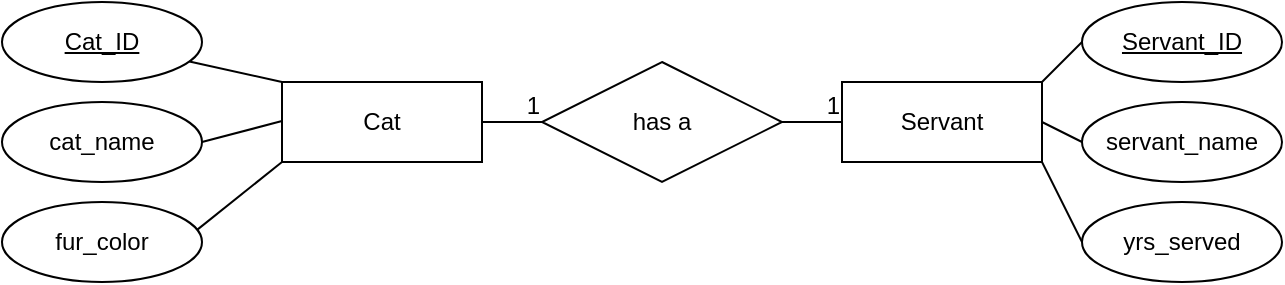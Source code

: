 <mxfile>
    <diagram id="JYx265-hGvW37lDiQo0t" name="Page-1">
        <mxGraphModel dx="548" dy="750" grid="1" gridSize="10" guides="1" tooltips="1" connect="1" arrows="1" fold="1" page="1" pageScale="1" pageWidth="850" pageHeight="1100" background="none" math="0" shadow="0">
            <root>
                <mxCell id="0"/>
                <mxCell id="1" parent="0"/>
                <mxCell id="3" value="Cat" style="whiteSpace=wrap;html=1;align=center;" vertex="1" parent="1">
                    <mxGeometry x="180" y="200" width="100" height="40" as="geometry"/>
                </mxCell>
                <mxCell id="10" value="Cat_ID" style="ellipse;whiteSpace=wrap;html=1;align=center;fontStyle=4;" vertex="1" parent="1">
                    <mxGeometry x="40" y="160" width="100" height="40" as="geometry"/>
                </mxCell>
                <mxCell id="11" value="cat_name" style="ellipse;whiteSpace=wrap;html=1;align=center;" vertex="1" parent="1">
                    <mxGeometry x="40" y="210" width="100" height="40" as="geometry"/>
                </mxCell>
                <mxCell id="12" value="fur_color" style="ellipse;whiteSpace=wrap;html=1;align=center;" vertex="1" parent="1">
                    <mxGeometry x="40" y="260" width="100" height="40" as="geometry"/>
                </mxCell>
                <mxCell id="13" value="has a" style="shape=rhombus;perimeter=rhombusPerimeter;whiteSpace=wrap;html=1;align=center;" vertex="1" parent="1">
                    <mxGeometry x="310" y="190" width="120" height="60" as="geometry"/>
                </mxCell>
                <mxCell id="14" value="Servant" style="whiteSpace=wrap;html=1;align=center;" vertex="1" parent="1">
                    <mxGeometry x="460" y="200" width="100" height="40" as="geometry"/>
                </mxCell>
                <mxCell id="16" value="Servant_ID" style="ellipse;whiteSpace=wrap;html=1;align=center;fontStyle=4;" vertex="1" parent="1">
                    <mxGeometry x="580" y="160" width="100" height="40" as="geometry"/>
                </mxCell>
                <mxCell id="17" value="servant_name" style="ellipse;whiteSpace=wrap;html=1;align=center;" vertex="1" parent="1">
                    <mxGeometry x="580" y="210" width="100" height="40" as="geometry"/>
                </mxCell>
                <mxCell id="18" value="yrs_served" style="ellipse;whiteSpace=wrap;html=1;align=center;" vertex="1" parent="1">
                    <mxGeometry x="580" y="260" width="100" height="40" as="geometry"/>
                </mxCell>
                <mxCell id="20" value="" style="endArrow=none;html=1;rounded=0;entryX=0;entryY=0;entryDx=0;entryDy=0;" edge="1" parent="1" source="10" target="3">
                    <mxGeometry relative="1" as="geometry">
                        <mxPoint x="40" y="200" as="sourcePoint"/>
                        <mxPoint x="200" y="200" as="targetPoint"/>
                    </mxGeometry>
                </mxCell>
                <mxCell id="21" value="" style="endArrow=none;html=1;rounded=0;exitX=1;exitY=0.5;exitDx=0;exitDy=0;" edge="1" parent="1" source="11">
                    <mxGeometry relative="1" as="geometry">
                        <mxPoint x="20" y="219.52" as="sourcePoint"/>
                        <mxPoint x="180" y="219.52" as="targetPoint"/>
                    </mxGeometry>
                </mxCell>
                <mxCell id="22" value="" style="endArrow=none;html=1;rounded=0;exitX=0.977;exitY=0.345;exitDx=0;exitDy=0;exitPerimeter=0;entryX=0;entryY=1;entryDx=0;entryDy=0;" edge="1" parent="1" source="12" target="3">
                    <mxGeometry relative="1" as="geometry">
                        <mxPoint x="60" y="279.52" as="sourcePoint"/>
                        <mxPoint x="220" y="279.52" as="targetPoint"/>
                    </mxGeometry>
                </mxCell>
                <mxCell id="23" value="" style="endArrow=none;html=1;rounded=0;entryX=0;entryY=0.5;entryDx=0;entryDy=0;exitX=1;exitY=0.5;exitDx=0;exitDy=0;" edge="1" parent="1" source="3" target="13">
                    <mxGeometry relative="1" as="geometry">
                        <mxPoint x="280" y="219.52" as="sourcePoint"/>
                        <mxPoint x="300" y="220" as="targetPoint"/>
                    </mxGeometry>
                </mxCell>
                <mxCell id="24" value="1" style="resizable=0;html=1;whiteSpace=wrap;align=right;verticalAlign=bottom;" connectable="0" vertex="1" parent="23">
                    <mxGeometry x="1" relative="1" as="geometry"/>
                </mxCell>
                <mxCell id="25" value="" style="endArrow=none;html=1;rounded=0;exitX=1;exitY=0.5;exitDx=0;exitDy=0;entryX=0;entryY=0.5;entryDx=0;entryDy=0;" edge="1" parent="1" source="13" target="14">
                    <mxGeometry relative="1" as="geometry">
                        <mxPoint x="360" y="90" as="sourcePoint"/>
                        <mxPoint x="520" y="90" as="targetPoint"/>
                    </mxGeometry>
                </mxCell>
                <mxCell id="26" value="1" style="resizable=0;html=1;whiteSpace=wrap;align=right;verticalAlign=bottom;" connectable="0" vertex="1" parent="25">
                    <mxGeometry x="1" relative="1" as="geometry"/>
                </mxCell>
                <mxCell id="27" value="" style="endArrow=none;html=1;rounded=0;exitX=1;exitY=0;exitDx=0;exitDy=0;entryX=0;entryY=0.5;entryDx=0;entryDy=0;" edge="1" parent="1" source="14" target="16">
                    <mxGeometry relative="1" as="geometry">
                        <mxPoint x="360" y="90" as="sourcePoint"/>
                        <mxPoint x="520" y="90" as="targetPoint"/>
                    </mxGeometry>
                </mxCell>
                <mxCell id="28" value="" style="endArrow=none;html=1;rounded=0;exitX=1;exitY=0.5;exitDx=0;exitDy=0;entryX=0;entryY=0.5;entryDx=0;entryDy=0;" edge="1" parent="1" source="14" target="17">
                    <mxGeometry relative="1" as="geometry">
                        <mxPoint x="420" y="90" as="sourcePoint"/>
                        <mxPoint x="580" y="90" as="targetPoint"/>
                    </mxGeometry>
                </mxCell>
                <mxCell id="29" value="" style="endArrow=none;html=1;rounded=0;exitX=1;exitY=1;exitDx=0;exitDy=0;entryX=0;entryY=0.5;entryDx=0;entryDy=0;" edge="1" parent="1" source="14" target="18">
                    <mxGeometry relative="1" as="geometry">
                        <mxPoint x="420" y="90" as="sourcePoint"/>
                        <mxPoint x="580" y="90" as="targetPoint"/>
                    </mxGeometry>
                </mxCell>
            </root>
        </mxGraphModel>
    </diagram>
</mxfile>
